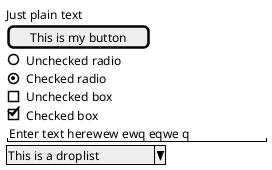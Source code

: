@startuml
salt
{
  Just plain text
  [This is my button]
  ()  Unchecked radio
  (X) Checked radio
  []  Unchecked box
  [X] Checked box
  "Enter text herewew ewq eqwe q   "
  ^This is a droplist^
}
@enduml
